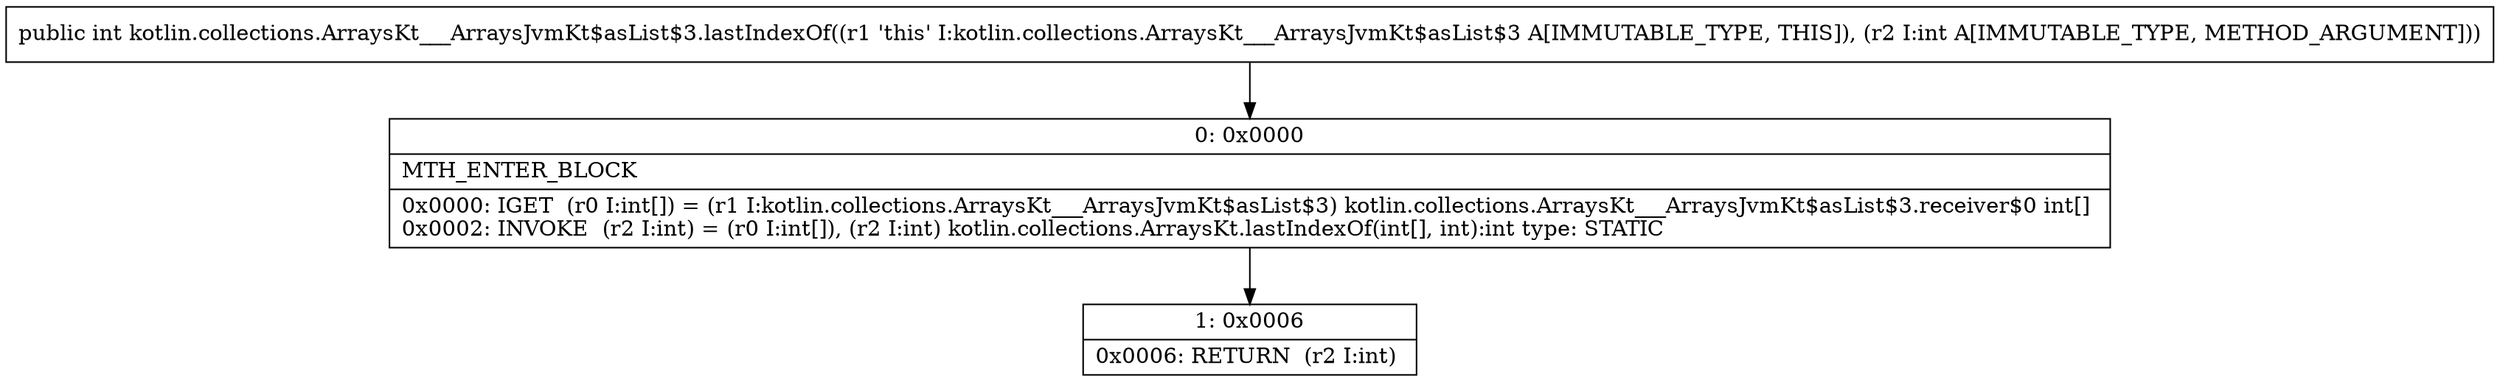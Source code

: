 digraph "CFG forkotlin.collections.ArraysKt___ArraysJvmKt$asList$3.lastIndexOf(I)I" {
Node_0 [shape=record,label="{0\:\ 0x0000|MTH_ENTER_BLOCK\l|0x0000: IGET  (r0 I:int[]) = (r1 I:kotlin.collections.ArraysKt___ArraysJvmKt$asList$3) kotlin.collections.ArraysKt___ArraysJvmKt$asList$3.receiver$0 int[] \l0x0002: INVOKE  (r2 I:int) = (r0 I:int[]), (r2 I:int) kotlin.collections.ArraysKt.lastIndexOf(int[], int):int type: STATIC \l}"];
Node_1 [shape=record,label="{1\:\ 0x0006|0x0006: RETURN  (r2 I:int) \l}"];
MethodNode[shape=record,label="{public int kotlin.collections.ArraysKt___ArraysJvmKt$asList$3.lastIndexOf((r1 'this' I:kotlin.collections.ArraysKt___ArraysJvmKt$asList$3 A[IMMUTABLE_TYPE, THIS]), (r2 I:int A[IMMUTABLE_TYPE, METHOD_ARGUMENT])) }"];
MethodNode -> Node_0;
Node_0 -> Node_1;
}

